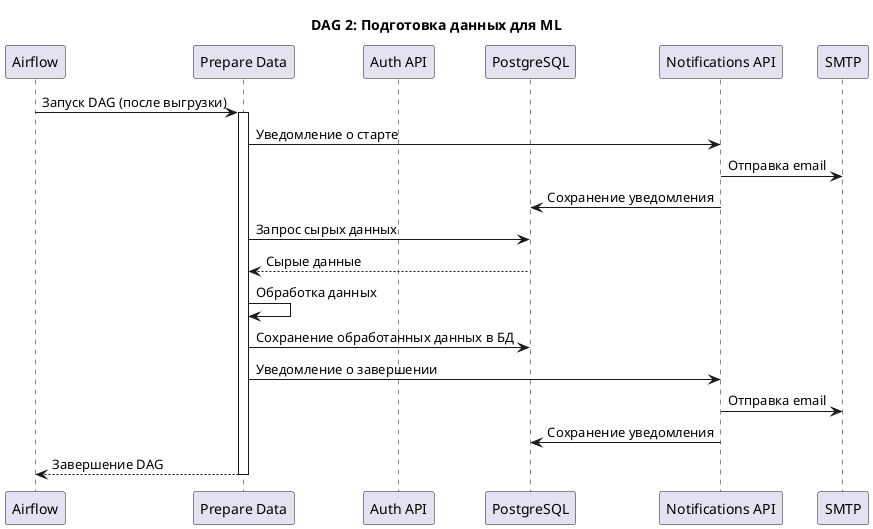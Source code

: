 
@startuml
title DAG 2: Подготовка данных для ML

participant "Airflow" as Airflow
participant "Prepare Data" as PrepSvc
participant "Auth API" as AuthAPI
participant "PostgreSQL" as Postgres
participant "Notifications API" as NotifAPI
participant "SMTP" as SMTP

Airflow -> PrepSvc: Запуск DAG (после выгрузки)
activate PrepSvc

PrepSvc -> NotifAPI: Уведомление о старте
NotifAPI -> SMTP: Отправка email
NotifAPI -> Postgres: Сохранение уведомления

PrepSvc -> Postgres: Запрос сырых данных
Postgres --> PrepSvc: Сырые данные

PrepSvc -> PrepSvc: Обработка данных
PrepSvc -> Postgres: Сохранение обработанных данных в БД

PrepSvc -> NotifAPI: Уведомление о завершении
NotifAPI -> SMTP: Отправка email
NotifAPI -> Postgres: Сохранение уведомления

Airflow <-- PrepSvc: Завершение DAG
deactivate PrepSvc
@enduml
